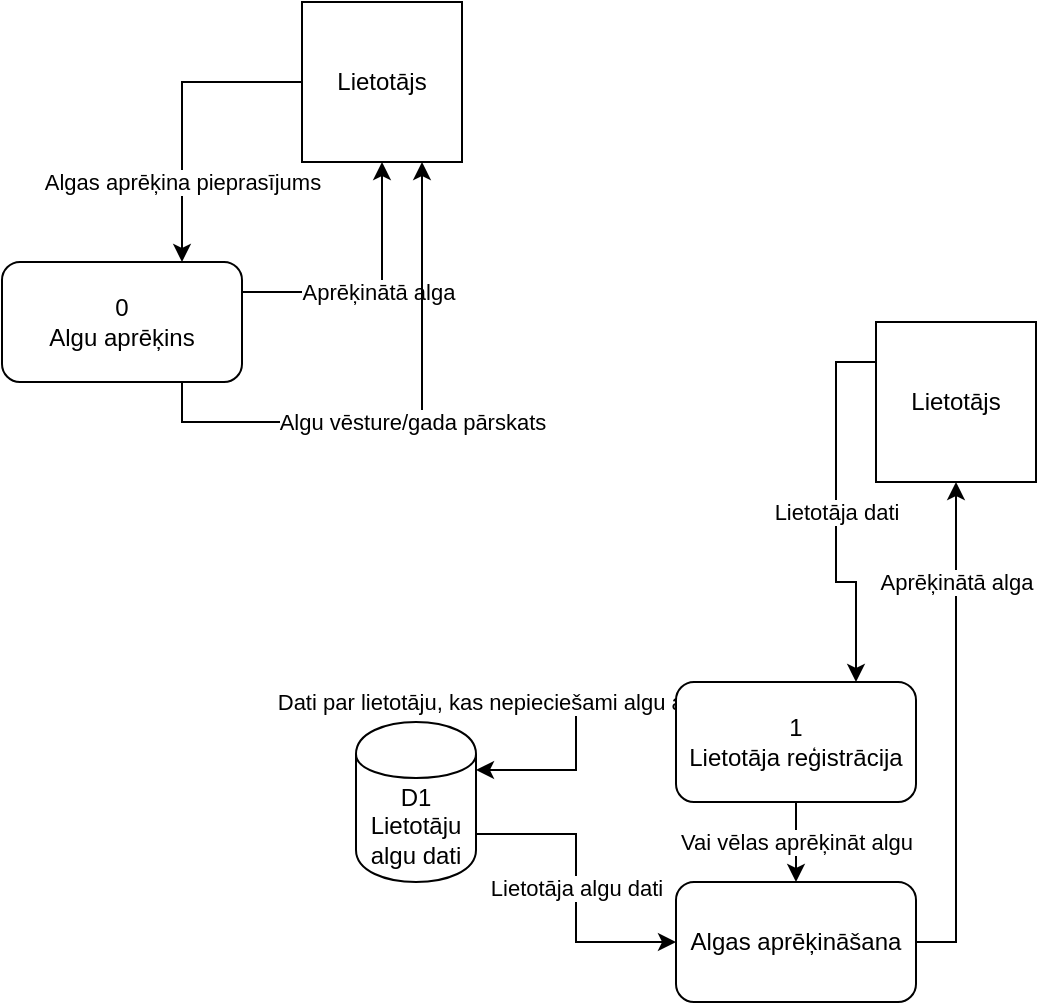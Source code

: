 <mxfile version="10.4.2" type="github"><diagram id="9gU_bmAs9LUeb24aSoqS" name="Page-1"><mxGraphModel dx="1010" dy="550" grid="1" gridSize="10" guides="1" tooltips="1" connect="1" arrows="1" fold="1" page="1" pageScale="1" pageWidth="827" pageHeight="1169" math="0" shadow="0"><root><mxCell id="0"/><mxCell id="1" parent="0"/><mxCell id="I-Zjqk1EnUFDiZhF1_fz-6" value="Algas aprēķina pieprasījums" style="edgeStyle=orthogonalEdgeStyle;rounded=0;orthogonalLoop=1;jettySize=auto;html=1;exitX=0;exitY=0.5;exitDx=0;exitDy=0;entryX=0.75;entryY=0;entryDx=0;entryDy=0;" parent="1" source="I-Zjqk1EnUFDiZhF1_fz-1" target="I-Zjqk1EnUFDiZhF1_fz-2" edge="1"><mxGeometry x="0.467" relative="1" as="geometry"><mxPoint as="offset"/></mxGeometry></mxCell><mxCell id="I-Zjqk1EnUFDiZhF1_fz-1" value="Lietotājs" style="whiteSpace=wrap;html=1;aspect=fixed;" parent="1" vertex="1"><mxGeometry x="333" y="40" width="80" height="80" as="geometry"/></mxCell><mxCell id="I-Zjqk1EnUFDiZhF1_fz-5" value="Aprēķinātā alga" style="edgeStyle=orthogonalEdgeStyle;rounded=0;orthogonalLoop=1;jettySize=auto;html=1;exitX=1;exitY=0.25;exitDx=0;exitDy=0;" parent="1" source="I-Zjqk1EnUFDiZhF1_fz-2" target="I-Zjqk1EnUFDiZhF1_fz-1" edge="1"><mxGeometry relative="1" as="geometry"/></mxCell><mxCell id="h-7F7zAk3boppSkmL66g-3" value="Algu vēsture/gada pārskats" style="edgeStyle=orthogonalEdgeStyle;rounded=0;orthogonalLoop=1;jettySize=auto;html=1;exitX=0.75;exitY=1;exitDx=0;exitDy=0;entryX=0.75;entryY=1;entryDx=0;entryDy=0;" edge="1" parent="1" source="I-Zjqk1EnUFDiZhF1_fz-2" target="I-Zjqk1EnUFDiZhF1_fz-1"><mxGeometry relative="1" as="geometry"><mxPoint x="133" y="270" as="sourcePoint"/></mxGeometry></mxCell><mxCell id="I-Zjqk1EnUFDiZhF1_fz-2" value="&lt;span&gt;0&lt;/span&gt;&lt;br&gt;&lt;span&gt;Algu aprēķins&lt;/span&gt;" style="rounded=1;whiteSpace=wrap;html=1;" parent="1" vertex="1"><mxGeometry x="183" y="170" width="120" height="60" as="geometry"/></mxCell><mxCell id="I-Zjqk1EnUFDiZhF1_fz-17" value="Dati par lietotāju, kas nepieciešami algu aprēķinšānai" style="edgeStyle=orthogonalEdgeStyle;rounded=0;orthogonalLoop=1;jettySize=auto;html=1;exitX=0;exitY=0.25;exitDx=0;exitDy=0;entryX=1;entryY=0.3;entryDx=0;entryDy=0;" parent="1" source="I-Zjqk1EnUFDiZhF1_fz-13" target="h-7F7zAk3boppSkmL66g-1" edge="1"><mxGeometry x="-0.225" y="-21" relative="1" as="geometry"><mxPoint x="1" y="-5" as="offset"/><mxPoint x="430" y="410" as="targetPoint"/></mxGeometry></mxCell><mxCell id="I-Zjqk1EnUFDiZhF1_fz-21" value="Vai vēlas aprēķināt algu" style="edgeStyle=orthogonalEdgeStyle;rounded=0;orthogonalLoop=1;jettySize=auto;html=1;exitX=0.5;exitY=1;exitDx=0;exitDy=0;entryX=0.5;entryY=0;entryDx=0;entryDy=0;" parent="1" source="I-Zjqk1EnUFDiZhF1_fz-13" target="I-Zjqk1EnUFDiZhF1_fz-20" edge="1"><mxGeometry relative="1" as="geometry"/></mxCell><mxCell id="I-Zjqk1EnUFDiZhF1_fz-13" value="1&lt;br&gt;Lietotāja reģistrācija&lt;br&gt;" style="rounded=1;whiteSpace=wrap;html=1;" parent="1" vertex="1"><mxGeometry x="520" y="380" width="120" height="60" as="geometry"/></mxCell><mxCell id="I-Zjqk1EnUFDiZhF1_fz-15" value="Lietotāja dati" style="edgeStyle=orthogonalEdgeStyle;rounded=0;orthogonalLoop=1;jettySize=auto;html=1;exitX=0;exitY=0.25;exitDx=0;exitDy=0;entryX=0.75;entryY=0;entryDx=0;entryDy=0;" parent="1" source="I-Zjqk1EnUFDiZhF1_fz-14" target="I-Zjqk1EnUFDiZhF1_fz-13" edge="1"><mxGeometry relative="1" as="geometry"><mxPoint x="610" y="370" as="targetPoint"/></mxGeometry></mxCell><mxCell id="I-Zjqk1EnUFDiZhF1_fz-14" value="Lietotājs" style="whiteSpace=wrap;html=1;aspect=fixed;" parent="1" vertex="1"><mxGeometry x="620" y="200" width="80" height="80" as="geometry"/></mxCell><mxCell id="I-Zjqk1EnUFDiZhF1_fz-22" value="Lietotāja algu dati" style="edgeStyle=orthogonalEdgeStyle;rounded=0;orthogonalLoop=1;jettySize=auto;html=1;exitX=1;exitY=0.7;exitDx=0;exitDy=0;entryX=0;entryY=0.5;entryDx=0;entryDy=0;" parent="1" source="h-7F7zAk3boppSkmL66g-1" target="I-Zjqk1EnUFDiZhF1_fz-20" edge="1"><mxGeometry relative="1" as="geometry"><mxPoint x="410" y="470" as="sourcePoint"/></mxGeometry></mxCell><mxCell id="h-7F7zAk3boppSkmL66g-2" value="Aprēķinātā alga" style="edgeStyle=orthogonalEdgeStyle;rounded=0;orthogonalLoop=1;jettySize=auto;html=1;exitX=1;exitY=0.5;exitDx=0;exitDy=0;" edge="1" parent="1" source="I-Zjqk1EnUFDiZhF1_fz-20" target="I-Zjqk1EnUFDiZhF1_fz-14"><mxGeometry x="0.6" relative="1" as="geometry"><mxPoint as="offset"/></mxGeometry></mxCell><mxCell id="I-Zjqk1EnUFDiZhF1_fz-20" value="Algas aprēķināšana" style="rounded=1;whiteSpace=wrap;html=1;" parent="1" vertex="1"><mxGeometry x="520" y="480" width="120" height="60" as="geometry"/></mxCell><mxCell id="h-7F7zAk3boppSkmL66g-1" value="&lt;span&gt;D1&lt;/span&gt;&lt;br&gt;&lt;span&gt;Lietotāju algu dati&lt;/span&gt;" style="shape=cylinder;whiteSpace=wrap;html=1;boundedLbl=1;backgroundOutline=1;" vertex="1" parent="1"><mxGeometry x="360" y="400" width="60" height="80" as="geometry"/></mxCell></root></mxGraphModel></diagram></mxfile>